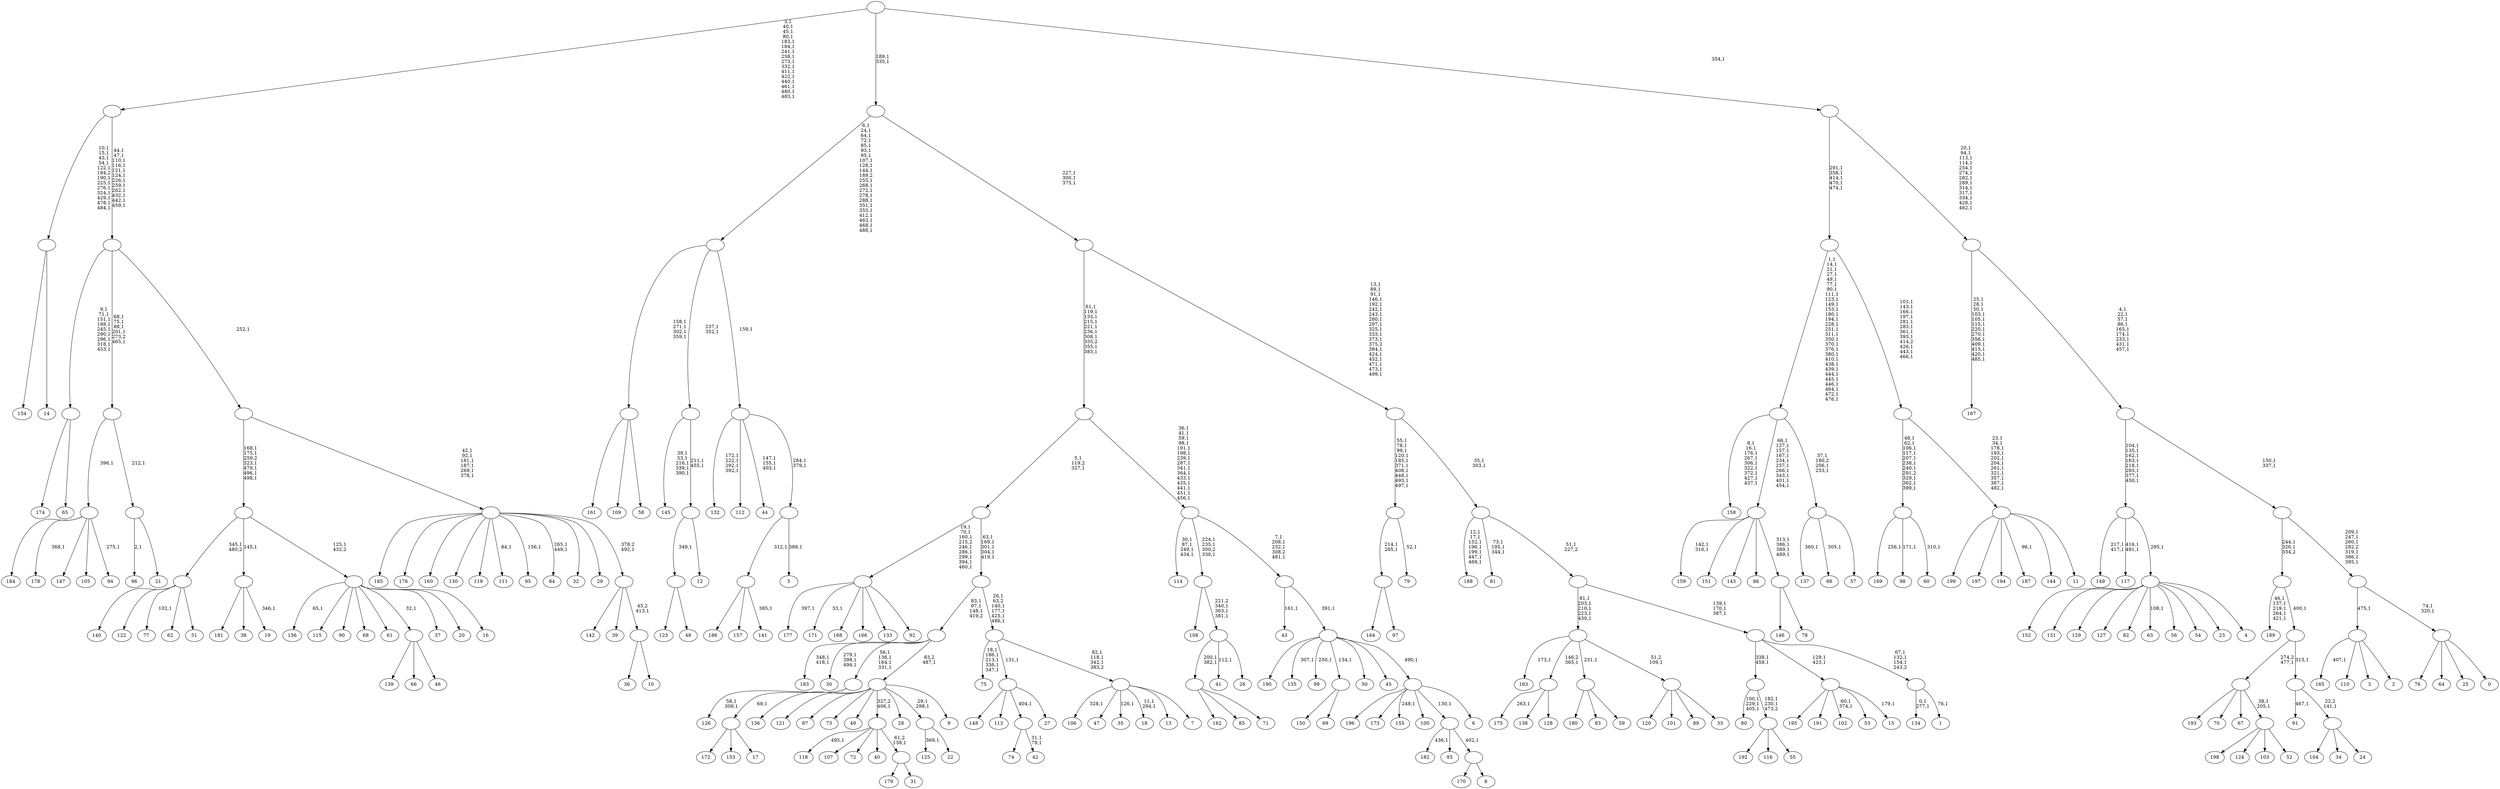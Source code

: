 digraph T {
	700 [label="199"]
	699 [label="198"]
	698 [label="197"]
	697 [label="196"]
	696 [label="195"]
	695 [label="194"]
	694 [label="193"]
	693 [label="192"]
	692 [label="191"]
	691 [label="190"]
	690 [label="189"]
	684 [label="188"]
	676 [label="187"]
	674 [label="186"]
	673 [label="185"]
	672 [label="184"]
	671 [label="183"]
	668 [label="182"]
	666 [label="181"]
	665 [label="180"]
	664 [label="179"]
	663 [label="178"]
	661 [label="177"]
	659 [label="176"]
	658 [label="175"]
	656 [label="174"]
	655 [label="173"]
	654 [label="172"]
	653 [label="171"]
	651 [label="170"]
	650 [label="169"]
	648 [label="168"]
	647 [label="167"]
	633 [label="166"]
	632 [label="165"]
	630 [label="164"]
	629 [label="163"]
	627 [label="162"]
	626 [label="161"]
	625 [label="160"]
	624 [label="159"]
	621 [label="158"]
	611 [label="157"]
	610 [label="156"]
	608 [label="155"]
	606 [label="154"]
	605 [label="153"]
	604 [label="152"]
	603 [label="151"]
	602 [label="150"]
	601 [label="149"]
	598 [label="148"]
	597 [label="147"]
	596 [label="146"]
	595 [label="145"]
	589 [label="144"]
	588 [label="143"]
	587 [label="142"]
	586 [label="141"]
	584 [label=""]
	583 [label="140"]
	582 [label="139"]
	581 [label="138"]
	580 [label="137"]
	578 [label="136"]
	577 [label="135"]
	575 [label="134"]
	572 [label="133"]
	571 [label="132"]
	566 [label="131"]
	565 [label="130"]
	564 [label="129"]
	563 [label="128"]
	562 [label=""]
	561 [label="127"]
	560 [label="126"]
	557 [label="125"]
	555 [label="124"]
	554 [label="123"]
	553 [label="122"]
	552 [label="121"]
	551 [label="120"]
	550 [label="119"]
	549 [label="118"]
	547 [label="117"]
	544 [label="116"]
	543 [label="115"]
	542 [label="114"]
	537 [label="113"]
	536 [label="112"]
	535 [label="111"]
	533 [label="110"]
	532 [label="109"]
	531 [label="108"]
	530 [label="107"]
	529 [label="106"]
	527 [label="105"]
	526 [label="104"]
	525 [label="103"]
	524 [label="102"]
	521 [label="101"]
	520 [label="100"]
	519 [label="99"]
	517 [label="98"]
	515 [label="97"]
	514 [label=""]
	512 [label="96"]
	510 [label="95"]
	508 [label="94"]
	506 [label=""]
	505 [label="93"]
	504 [label="92"]
	503 [label=""]
	495 [label="91"]
	493 [label="90"]
	492 [label="89"]
	491 [label="88"]
	489 [label="87"]
	488 [label="86"]
	487 [label="85"]
	486 [label="84"]
	483 [label="83"]
	482 [label="82"]
	481 [label="81"]
	477 [label="80"]
	473 [label="79"]
	471 [label=""]
	461 [label="78"]
	460 [label=""]
	456 [label=""]
	446 [label="77"]
	444 [label="76"]
	443 [label="75"]
	437 [label="74"]
	436 [label="73"]
	435 [label="72"]
	434 [label="71"]
	433 [label=""]
	431 [label="70"]
	430 [label="69"]
	429 [label=""]
	428 [label="68"]
	427 [label="67"]
	426 [label="66"]
	425 [label="65"]
	424 [label=""]
	415 [label="64"]
	414 [label="63"]
	412 [label="62"]
	411 [label="61"]
	410 [label="60"]
	408 [label=""]
	398 [label="59"]
	397 [label=""]
	396 [label="58"]
	395 [label=""]
	391 [label="57"]
	390 [label=""]
	387 [label=""]
	358 [label="56"]
	357 [label="55"]
	356 [label=""]
	354 [label=""]
	352 [label="54"]
	351 [label="53"]
	350 [label="52"]
	349 [label=""]
	347 [label=""]
	346 [label="51"]
	345 [label=""]
	344 [label="50"]
	343 [label="49"]
	342 [label="48"]
	341 [label=""]
	340 [label="47"]
	339 [label="46"]
	338 [label=""]
	337 [label="45"]
	336 [label="44"]
	332 [label="43"]
	330 [label="42"]
	327 [label=""]
	326 [label="41"]
	324 [label="40"]
	323 [label="39"]
	322 [label="38"]
	321 [label="37"]
	320 [label="36"]
	319 [label="35"]
	317 [label="34"]
	316 [label="33"]
	315 [label=""]
	314 [label=""]
	309 [label="32"]
	308 [label="31"]
	307 [label=""]
	306 [label=""]
	305 [label="30"]
	301 [label="29"]
	300 [label="28"]
	299 [label="27"]
	298 [label=""]
	297 [label="26"]
	296 [label=""]
	293 [label=""]
	290 [label="25"]
	289 [label="24"]
	288 [label=""]
	287 [label=""]
	286 [label=""]
	285 [label=""]
	283 [label="23"]
	282 [label="22"]
	281 [label=""]
	279 [label="21"]
	278 [label=""]
	277 [label=""]
	272 [label="20"]
	271 [label="19"]
	269 [label=""]
	268 [label="18"]
	265 [label="17"]
	264 [label=""]
	263 [label=""]
	259 [label="16"]
	258 [label=""]
	257 [label=""]
	251 [label="15"]
	249 [label=""]
	247 [label="14"]
	246 [label=""]
	234 [label="13"]
	233 [label="12"]
	232 [label=""]
	230 [label=""]
	228 [label="11"]
	227 [label=""]
	216 [label=""]
	205 [label=""]
	200 [label="10"]
	199 [label=""]
	198 [label=""]
	197 [label=""]
	191 [label=""]
	190 [label=""]
	178 [label=""]
	162 [label="9"]
	161 [label=""]
	160 [label=""]
	157 [label="8"]
	156 [label=""]
	155 [label=""]
	154 [label="7"]
	153 [label=""]
	150 [label=""]
	145 [label=""]
	140 [label=""]
	138 [label="6"]
	137 [label=""]
	136 [label=""]
	135 [label=""]
	131 [label=""]
	116 [label=""]
	107 [label="5"]
	105 [label=""]
	103 [label=""]
	102 [label=""]
	81 [label="4"]
	80 [label=""]
	79 [label=""]
	71 [label="3"]
	70 [label="2"]
	69 [label=""]
	68 [label="1"]
	66 [label=""]
	63 [label=""]
	60 [label=""]
	59 [label=""]
	57 [label=""]
	39 [label=""]
	36 [label=""]
	34 [label="0"]
	33 [label=""]
	31 [label=""]
	25 [label=""]
	23 [label=""]
	14 [label=""]
	1 [label=""]
	0 [label=""]
	584 -> 586 [label="385,1"]
	584 -> 674 [label=""]
	584 -> 611 [label=""]
	562 -> 658 [label="263,1"]
	562 -> 581 [label=""]
	562 -> 563 [label=""]
	514 -> 630 [label=""]
	514 -> 515 [label=""]
	506 -> 508 [label="275,1"]
	506 -> 663 [label="368,1"]
	506 -> 672 [label=""]
	506 -> 597 [label=""]
	506 -> 527 [label=""]
	503 -> 653 [label="33,1"]
	503 -> 661 [label="397,1"]
	503 -> 648 [label=""]
	503 -> 633 [label=""]
	503 -> 572 [label=""]
	503 -> 504 [label=""]
	471 -> 473 [label="52,1"]
	471 -> 514 [label="214,1\n285,1"]
	460 -> 596 [label=""]
	460 -> 461 [label=""]
	456 -> 460 [label="313,1\n386,1\n389,1\n489,1"]
	456 -> 624 [label="142,1\n316,1"]
	456 -> 603 [label=""]
	456 -> 588 [label=""]
	456 -> 488 [label=""]
	433 -> 627 [label=""]
	433 -> 487 [label=""]
	433 -> 434 [label=""]
	429 -> 602 [label=""]
	429 -> 430 [label=""]
	424 -> 656 [label=""]
	424 -> 425 [label=""]
	408 -> 410 [label="310,1"]
	408 -> 517 [label="171,1"]
	408 -> 650 [label="256,1"]
	397 -> 665 [label=""]
	397 -> 483 [label=""]
	397 -> 398 [label=""]
	395 -> 626 [label=""]
	395 -> 532 [label=""]
	395 -> 396 [label=""]
	390 -> 491 [label="305,1"]
	390 -> 580 [label="360,1"]
	390 -> 391 [label=""]
	387 -> 390 [label="37,1\n180,2\n206,1\n253,1"]
	387 -> 456 [label="66,1\n127,1\n157,1\n167,1\n234,1\n257,1\n266,1\n343,1\n401,1\n454,1"]
	387 -> 621 [label="8,1\n16,1\n176,1\n267,1\n306,1\n322,1\n372,1\n427,1\n437,1"]
	356 -> 693 [label=""]
	356 -> 544 [label=""]
	356 -> 357 [label=""]
	354 -> 356 [label="182,1\n230,1\n473,2"]
	354 -> 477 [label="100,1\n229,1\n405,1"]
	349 -> 699 [label=""]
	349 -> 555 [label=""]
	349 -> 525 [label=""]
	349 -> 350 [label=""]
	347 -> 349 [label="38,1\n205,1"]
	347 -> 694 [label=""]
	347 -> 431 [label=""]
	347 -> 427 [label=""]
	345 -> 446 [label="102,1"]
	345 -> 583 [label=""]
	345 -> 553 [label=""]
	345 -> 412 [label=""]
	345 -> 346 [label=""]
	341 -> 554 [label=""]
	341 -> 342 [label=""]
	338 -> 582 [label=""]
	338 -> 426 [label=""]
	338 -> 339 [label=""]
	327 -> 330 [label="31,1\n79,1"]
	327 -> 437 [label=""]
	315 -> 551 [label=""]
	315 -> 521 [label=""]
	315 -> 492 [label=""]
	315 -> 316 [label=""]
	314 -> 629 [label="173,1"]
	314 -> 562 [label="146,2\n365,1"]
	314 -> 397 [label="231,1"]
	314 -> 315 [label="51,2\n109,1"]
	307 -> 664 [label=""]
	307 -> 308 [label=""]
	306 -> 549 [label="495,1"]
	306 -> 530 [label=""]
	306 -> 435 [label=""]
	306 -> 324 [label=""]
	306 -> 307 [label="61,2\n138,1"]
	298 -> 598 [label=""]
	298 -> 537 [label=""]
	298 -> 327 [label="404,1"]
	298 -> 299 [label=""]
	296 -> 326 [label="112,1"]
	296 -> 433 [label="200,1\n382,1"]
	296 -> 297 [label=""]
	293 -> 296 [label="221,2\n340,1\n363,1\n381,1"]
	293 -> 531 [label=""]
	288 -> 526 [label=""]
	288 -> 317 [label=""]
	288 -> 289 [label=""]
	287 -> 495 [label="467,1"]
	287 -> 288 [label="22,2\n141,1"]
	286 -> 347 [label="274,2\n477,1"]
	286 -> 287 [label="315,1"]
	285 -> 690 [label="46,1\n137,1\n219,1\n264,1\n421,1"]
	285 -> 286 [label="400,1"]
	281 -> 557 [label="369,1"]
	281 -> 282 [label=""]
	278 -> 512 [label="2,1"]
	278 -> 279 [label=""]
	277 -> 506 [label="396,1"]
	277 -> 278 [label="212,1"]
	269 -> 271 [label="346,1"]
	269 -> 666 [label=""]
	269 -> 322 [label=""]
	264 -> 654 [label=""]
	264 -> 605 [label=""]
	264 -> 265 [label=""]
	263 -> 560 [label="58,1\n309,1"]
	263 -> 264 [label="69,1"]
	258 -> 610 [label="65,1"]
	258 -> 543 [label=""]
	258 -> 493 [label=""]
	258 -> 428 [label=""]
	258 -> 411 [label=""]
	258 -> 338 [label="32,1"]
	258 -> 321 [label=""]
	258 -> 272 [label=""]
	258 -> 259 [label=""]
	257 -> 345 [label="345,1\n480,2"]
	257 -> 269 [label="145,1"]
	257 -> 258 [label="125,1\n432,2"]
	249 -> 251 [label="179,1"]
	249 -> 524 [label="60,1\n374,1"]
	249 -> 696 [label=""]
	249 -> 692 [label=""]
	249 -> 351 [label=""]
	246 -> 606 [label=""]
	246 -> 247 [label=""]
	232 -> 341 [label="349,1"]
	232 -> 233 [label=""]
	230 -> 232 [label="211,1\n455,1"]
	230 -> 595 [label="39,1\n53,1\n216,1\n339,1\n390,1"]
	227 -> 676 [label="96,1"]
	227 -> 700 [label=""]
	227 -> 698 [label=""]
	227 -> 695 [label=""]
	227 -> 589 [label=""]
	227 -> 228 [label=""]
	216 -> 227 [label="23,1\n34,1\n178,1\n193,1\n202,1\n204,1\n261,1\n321,1\n357,1\n367,1\n482,1"]
	216 -> 408 [label="48,1\n62,1\n106,1\n117,1\n207,1\n238,1\n240,1\n291,2\n329,1\n362,1\n399,1"]
	205 -> 216 [label="101,1\n143,1\n166,1\n197,1\n281,1\n283,1\n361,1\n393,1\n414,2\n426,1\n443,1\n466,1"]
	205 -> 387 [label="1,1\n14,1\n21,1\n27,1\n49,1\n77,1\n90,1\n111,1\n123,1\n149,1\n153,1\n180,1\n194,1\n228,1\n251,1\n311,1\n350,1\n370,1\n376,1\n380,1\n410,1\n438,1\n439,1\n444,1\n445,1\n446,1\n464,1\n472,1\n476,1"]
	199 -> 320 [label=""]
	199 -> 200 [label=""]
	198 -> 587 [label=""]
	198 -> 323 [label=""]
	198 -> 199 [label="45,2\n413,1"]
	197 -> 486 [label="265,1\n449,1"]
	197 -> 510 [label="156,1"]
	197 -> 535 [label="84,1"]
	197 -> 673 [label=""]
	197 -> 659 [label=""]
	197 -> 625 [label=""]
	197 -> 565 [label=""]
	197 -> 550 [label=""]
	197 -> 309 [label=""]
	197 -> 301 [label=""]
	197 -> 198 [label="378,2\n492,1"]
	191 -> 197 [label="42,1\n92,1\n181,1\n187,1\n269,1\n378,1"]
	191 -> 257 [label="168,1\n175,1\n259,2\n323,1\n479,1\n496,1\n498,1"]
	190 -> 277 [label="68,1\n75,1\n88,1\n201,1\n273,2\n465,1"]
	190 -> 424 [label="9,1\n71,1\n151,1\n188,1\n245,1\n290,1\n296,1\n318,1\n453,1"]
	190 -> 191 [label="252,1"]
	178 -> 190 [label="44,1\n47,1\n110,1\n116,1\n121,1\n124,1\n226,1\n259,1\n262,1\n432,1\n442,1\n459,1"]
	178 -> 246 [label="10,1\n15,1\n43,1\n54,1\n122,1\n184,2\n190,1\n225,1\n276,1\n324,1\n429,1\n478,1\n484,1"]
	161 -> 281 [label="29,1\n298,1"]
	161 -> 578 [label=""]
	161 -> 552 [label=""]
	161 -> 489 [label=""]
	161 -> 436 [label=""]
	161 -> 343 [label=""]
	161 -> 306 [label="327,2\n406,1"]
	161 -> 300 [label=""]
	161 -> 162 [label=""]
	160 -> 263 [label="56,1\n136,1\n164,1\n331,1"]
	160 -> 305 [label="279,1\n398,1\n494,1"]
	160 -> 671 [label="348,1\n418,1"]
	160 -> 161 [label="83,2\n487,1"]
	156 -> 651 [label=""]
	156 -> 157 [label=""]
	155 -> 668 [label="436,1"]
	155 -> 505 [label=""]
	155 -> 156 [label="402,1"]
	153 -> 268 [label="11,1\n294,1"]
	153 -> 319 [label="126,1"]
	153 -> 529 [label="328,1"]
	153 -> 340 [label=""]
	153 -> 234 [label=""]
	153 -> 154 [label=""]
	150 -> 153 [label="82,1\n118,1\n342,1\n383,2"]
	150 -> 443 [label="18,1\n186,1\n213,1\n336,1\n347,1"]
	150 -> 298 [label="131,1"]
	145 -> 150 [label="26,1\n63,2\n140,1\n177,1\n425,1\n486,1"]
	145 -> 160 [label="83,1\n97,1\n148,1\n419,2"]
	140 -> 145 [label="63,1\n169,1\n301,1\n304,1\n419,1"]
	140 -> 503 [label="19,1\n70,1\n160,1\n215,2\n246,1\n286,1\n299,1\n394,1\n460,1"]
	137 -> 608 [label="248,1"]
	137 -> 697 [label=""]
	137 -> 655 [label=""]
	137 -> 520 [label=""]
	137 -> 155 [label="130,1"]
	137 -> 138 [label=""]
	136 -> 519 [label="250,1"]
	136 -> 577 [label="307,1"]
	136 -> 691 [label=""]
	136 -> 429 [label="134,1"]
	136 -> 344 [label=""]
	136 -> 337 [label=""]
	136 -> 137 [label="490,1"]
	135 -> 332 [label="161,1"]
	135 -> 136 [label="391,1"]
	131 -> 135 [label="7,1\n208,1\n232,1\n308,2\n481,1"]
	131 -> 293 [label="224,1\n235,1\n300,2\n330,1"]
	131 -> 542 [label="30,1\n87,1\n249,1\n434,1"]
	116 -> 131 [label="36,1\n41,1\n59,1\n98,1\n191,1\n198,1\n239,1\n287,1\n341,1\n364,1\n433,1\n435,1\n441,1\n451,1\n456,1"]
	116 -> 140 [label="5,1\n119,2\n327,1"]
	105 -> 107 [label="388,1"]
	105 -> 584 [label="312,1"]
	103 -> 105 [label="284,1\n379,1"]
	103 -> 336 [label="147,1\n155,1\n403,1"]
	103 -> 571 [label="172,1\n222,1\n292,1\n392,1"]
	103 -> 536 [label=""]
	102 -> 230 [label="237,1\n352,1"]
	102 -> 395 [label="158,1\n271,1\n302,1\n359,1"]
	102 -> 103 [label="159,1"]
	80 -> 414 [label="108,1"]
	80 -> 604 [label=""]
	80 -> 566 [label=""]
	80 -> 564 [label=""]
	80 -> 561 [label=""]
	80 -> 482 [label=""]
	80 -> 358 [label=""]
	80 -> 352 [label=""]
	80 -> 283 [label=""]
	80 -> 81 [label=""]
	79 -> 547 [label="416,1\n491,1"]
	79 -> 601 [label="217,1\n417,1"]
	79 -> 80 [label="295,1"]
	69 -> 632 [label="407,1"]
	69 -> 533 [label=""]
	69 -> 71 [label=""]
	69 -> 70 [label=""]
	66 -> 68 [label="76,1"]
	66 -> 575 [label="0,1\n277,1"]
	63 -> 66 [label="67,1\n132,1\n154,1\n243,2"]
	63 -> 249 [label="129,1\n423,1"]
	63 -> 354 [label="338,1\n458,1"]
	60 -> 63 [label="139,1\n170,1\n387,1"]
	60 -> 314 [label="81,1\n203,1\n210,1\n223,1\n430,1"]
	59 -> 481 [label="73,1\n195,1\n344,1"]
	59 -> 684 [label="12,1\n17,1\n152,1\n196,1\n199,1\n447,1\n469,1"]
	59 -> 60 [label="51,1\n227,2"]
	57 -> 59 [label="35,1\n303,1"]
	57 -> 471 [label="55,1\n78,1\n99,1\n120,1\n185,1\n371,1\n408,1\n448,1\n493,1\n497,1"]
	39 -> 57 [label="13,1\n89,1\n91,1\n146,1\n192,1\n242,1\n243,1\n280,1\n297,1\n325,1\n333,1\n373,1\n375,2\n384,1\n424,1\n452,1\n471,1\n473,1\n499,1"]
	39 -> 116 [label="61,1\n119,1\n133,1\n215,1\n221,1\n236,1\n308,1\n335,2\n355,1\n383,1"]
	36 -> 39 [label="227,1\n300,1\n375,1"]
	36 -> 102 [label="6,1\n24,1\n64,1\n72,1\n85,1\n93,1\n95,1\n107,1\n128,1\n144,1\n189,2\n255,1\n268,1\n272,1\n278,1\n288,1\n351,1\n353,1\n412,1\n463,1\n468,1\n488,1"]
	33 -> 444 [label=""]
	33 -> 415 [label=""]
	33 -> 290 [label=""]
	33 -> 34 [label=""]
	31 -> 33 [label="74,1\n320,1"]
	31 -> 69 [label="475,1"]
	25 -> 31 [label="209,1\n247,1\n260,1\n282,2\n319,1\n366,1\n395,1"]
	25 -> 285 [label="244,1\n326,1\n334,2"]
	23 -> 25 [label="150,1\n337,1"]
	23 -> 79 [label="104,1\n135,1\n162,1\n163,1\n218,1\n293,1\n377,1\n450,1"]
	14 -> 23 [label="4,1\n22,1\n57,1\n86,1\n165,1\n174,1\n233,1\n431,1\n457,1"]
	14 -> 647 [label="25,1\n28,1\n50,1\n103,1\n105,1\n115,1\n220,1\n270,1\n356,1\n409,1\n415,1\n420,1\n485,1"]
	1 -> 14 [label="20,1\n94,1\n113,1\n114,1\n254,1\n274,1\n282,1\n289,1\n314,1\n317,1\n334,1\n428,1\n462,1"]
	1 -> 205 [label="291,1\n358,1\n414,1\n470,1\n474,1"]
	0 -> 36 [label="189,1\n335,1"]
	0 -> 178 [label="3,1\n40,1\n45,1\n80,1\n183,1\n184,1\n241,1\n258,1\n273,1\n332,1\n411,1\n422,1\n440,1\n461,1\n480,1\n483,1"]
	0 -> 1 [label="354,1"]
}
